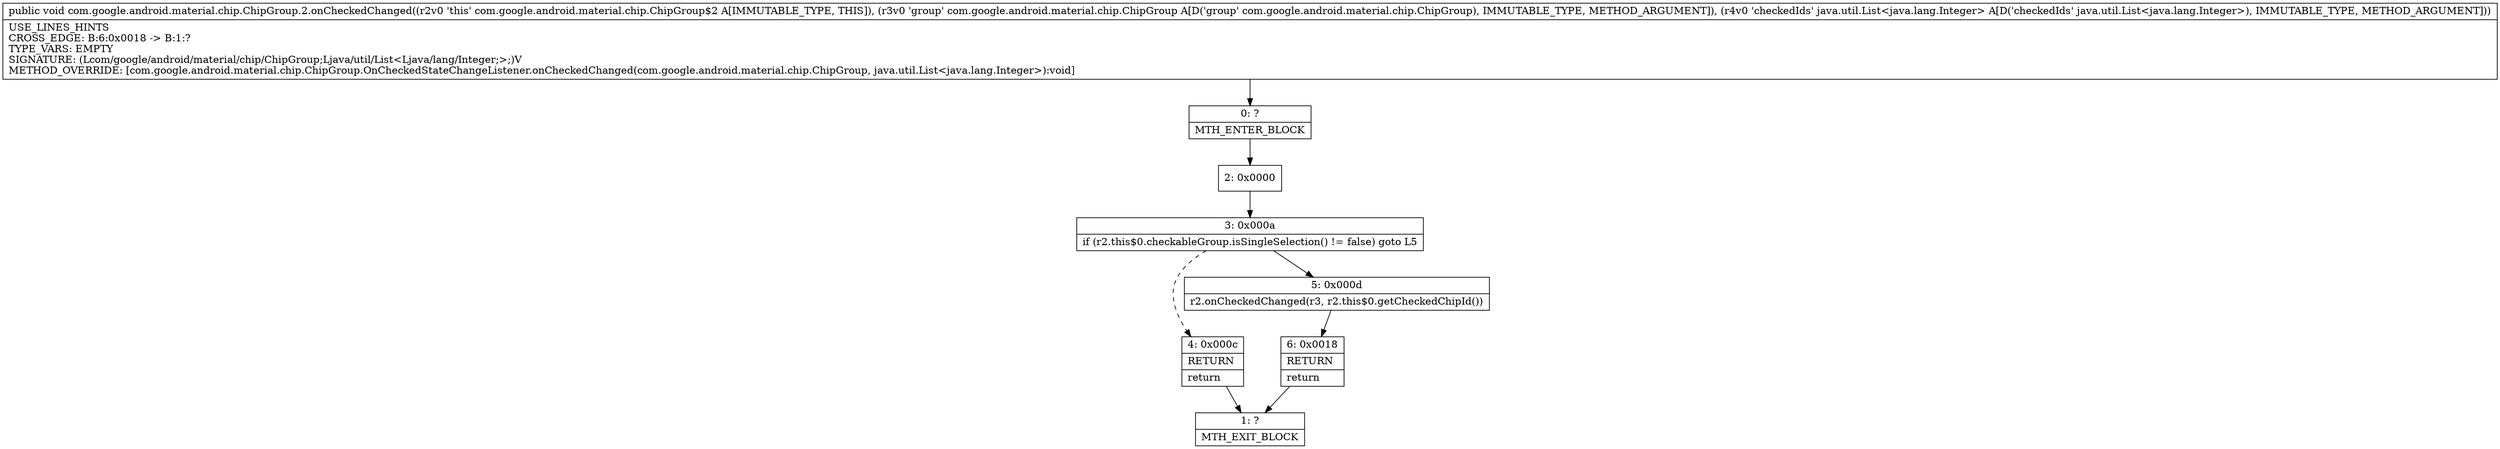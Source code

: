 digraph "CFG forcom.google.android.material.chip.ChipGroup.2.onCheckedChanged(Lcom\/google\/android\/material\/chip\/ChipGroup;Ljava\/util\/List;)V" {
Node_0 [shape=record,label="{0\:\ ?|MTH_ENTER_BLOCK\l}"];
Node_2 [shape=record,label="{2\:\ 0x0000}"];
Node_3 [shape=record,label="{3\:\ 0x000a|if (r2.this$0.checkableGroup.isSingleSelection() != false) goto L5\l}"];
Node_4 [shape=record,label="{4\:\ 0x000c|RETURN\l|return\l}"];
Node_1 [shape=record,label="{1\:\ ?|MTH_EXIT_BLOCK\l}"];
Node_5 [shape=record,label="{5\:\ 0x000d|r2.onCheckedChanged(r3, r2.this$0.getCheckedChipId())\l}"];
Node_6 [shape=record,label="{6\:\ 0x0018|RETURN\l|return\l}"];
MethodNode[shape=record,label="{public void com.google.android.material.chip.ChipGroup.2.onCheckedChanged((r2v0 'this' com.google.android.material.chip.ChipGroup$2 A[IMMUTABLE_TYPE, THIS]), (r3v0 'group' com.google.android.material.chip.ChipGroup A[D('group' com.google.android.material.chip.ChipGroup), IMMUTABLE_TYPE, METHOD_ARGUMENT]), (r4v0 'checkedIds' java.util.List\<java.lang.Integer\> A[D('checkedIds' java.util.List\<java.lang.Integer\>), IMMUTABLE_TYPE, METHOD_ARGUMENT]))  | USE_LINES_HINTS\lCROSS_EDGE: B:6:0x0018 \-\> B:1:?\lTYPE_VARS: EMPTY\lSIGNATURE: (Lcom\/google\/android\/material\/chip\/ChipGroup;Ljava\/util\/List\<Ljava\/lang\/Integer;\>;)V\lMETHOD_OVERRIDE: [com.google.android.material.chip.ChipGroup.OnCheckedStateChangeListener.onCheckedChanged(com.google.android.material.chip.ChipGroup, java.util.List\<java.lang.Integer\>):void]\l}"];
MethodNode -> Node_0;Node_0 -> Node_2;
Node_2 -> Node_3;
Node_3 -> Node_4[style=dashed];
Node_3 -> Node_5;
Node_4 -> Node_1;
Node_5 -> Node_6;
Node_6 -> Node_1;
}

